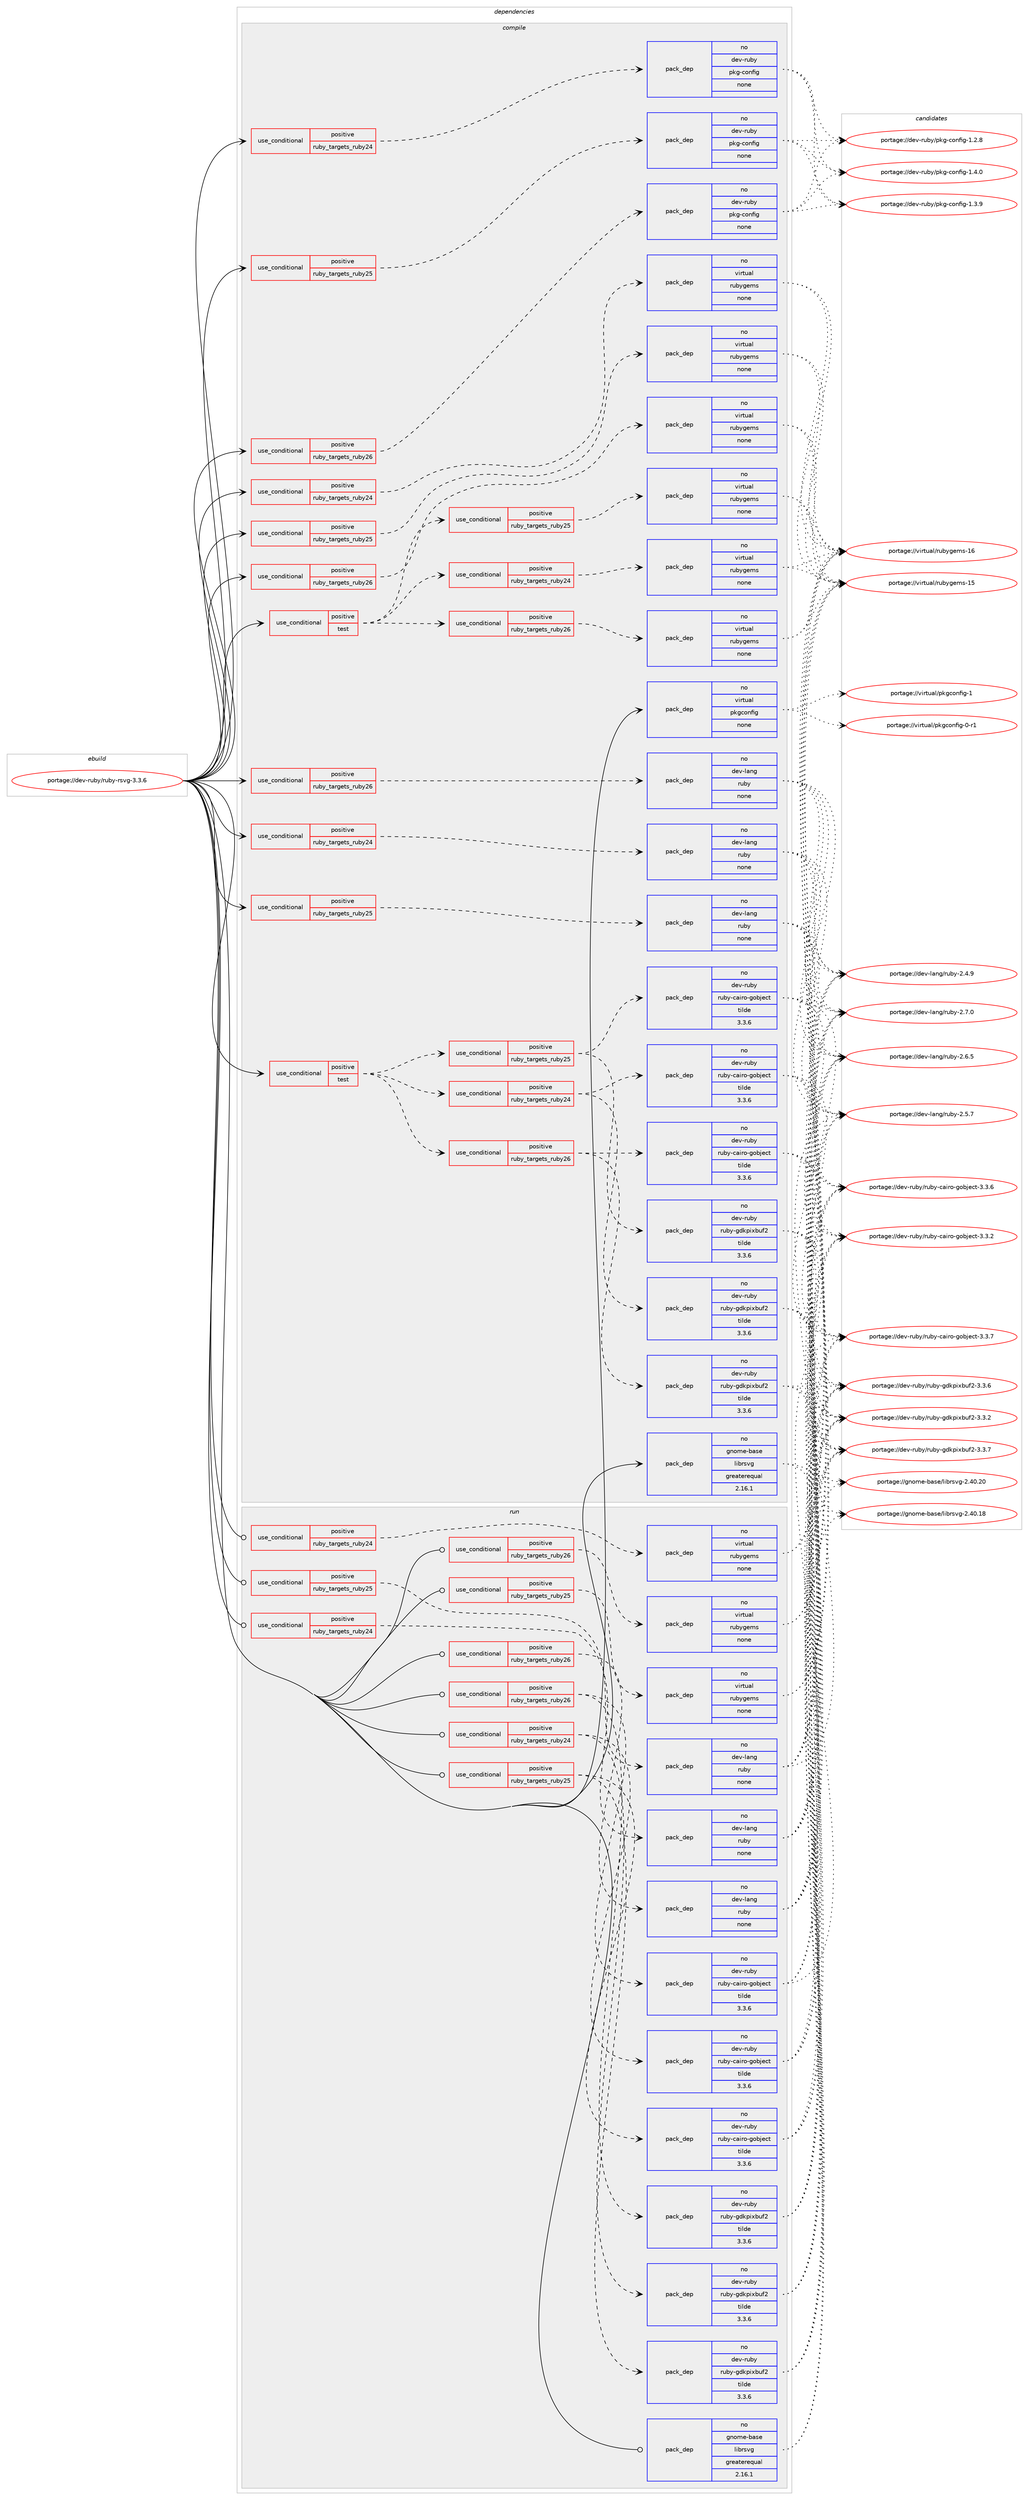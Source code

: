 digraph prolog {

# *************
# Graph options
# *************

newrank=true;
concentrate=true;
compound=true;
graph [rankdir=LR,fontname=Helvetica,fontsize=10,ranksep=1.5];#, ranksep=2.5, nodesep=0.2];
edge  [arrowhead=vee];
node  [fontname=Helvetica,fontsize=10];

# **********
# The ebuild
# **********

subgraph cluster_leftcol {
color=gray;
label=<<i>ebuild</i>>;
id [label="portage://dev-ruby/ruby-rsvg-3.3.6", color=red, width=4, href="../dev-ruby/ruby-rsvg-3.3.6.svg"];
}

# ****************
# The dependencies
# ****************

subgraph cluster_midcol {
color=gray;
label=<<i>dependencies</i>>;
subgraph cluster_compile {
fillcolor="#eeeeee";
style=filled;
label=<<i>compile</i>>;
subgraph cond71066 {
dependency323335 [label=<<TABLE BORDER="0" CELLBORDER="1" CELLSPACING="0" CELLPADDING="4"><TR><TD ROWSPAN="3" CELLPADDING="10">use_conditional</TD></TR><TR><TD>positive</TD></TR><TR><TD>ruby_targets_ruby24</TD></TR></TABLE>>, shape=none, color=red];
subgraph pack247522 {
dependency323336 [label=<<TABLE BORDER="0" CELLBORDER="1" CELLSPACING="0" CELLPADDING="4" WIDTH="220"><TR><TD ROWSPAN="6" CELLPADDING="30">pack_dep</TD></TR><TR><TD WIDTH="110">no</TD></TR><TR><TD>dev-lang</TD></TR><TR><TD>ruby</TD></TR><TR><TD>none</TD></TR><TR><TD></TD></TR></TABLE>>, shape=none, color=blue];
}
dependency323335:e -> dependency323336:w [weight=20,style="dashed",arrowhead="vee"];
}
id:e -> dependency323335:w [weight=20,style="solid",arrowhead="vee"];
subgraph cond71067 {
dependency323337 [label=<<TABLE BORDER="0" CELLBORDER="1" CELLSPACING="0" CELLPADDING="4"><TR><TD ROWSPAN="3" CELLPADDING="10">use_conditional</TD></TR><TR><TD>positive</TD></TR><TR><TD>ruby_targets_ruby24</TD></TR></TABLE>>, shape=none, color=red];
subgraph pack247523 {
dependency323338 [label=<<TABLE BORDER="0" CELLBORDER="1" CELLSPACING="0" CELLPADDING="4" WIDTH="220"><TR><TD ROWSPAN="6" CELLPADDING="30">pack_dep</TD></TR><TR><TD WIDTH="110">no</TD></TR><TR><TD>dev-ruby</TD></TR><TR><TD>pkg-config</TD></TR><TR><TD>none</TD></TR><TR><TD></TD></TR></TABLE>>, shape=none, color=blue];
}
dependency323337:e -> dependency323338:w [weight=20,style="dashed",arrowhead="vee"];
}
id:e -> dependency323337:w [weight=20,style="solid",arrowhead="vee"];
subgraph cond71068 {
dependency323339 [label=<<TABLE BORDER="0" CELLBORDER="1" CELLSPACING="0" CELLPADDING="4"><TR><TD ROWSPAN="3" CELLPADDING="10">use_conditional</TD></TR><TR><TD>positive</TD></TR><TR><TD>ruby_targets_ruby24</TD></TR></TABLE>>, shape=none, color=red];
subgraph pack247524 {
dependency323340 [label=<<TABLE BORDER="0" CELLBORDER="1" CELLSPACING="0" CELLPADDING="4" WIDTH="220"><TR><TD ROWSPAN="6" CELLPADDING="30">pack_dep</TD></TR><TR><TD WIDTH="110">no</TD></TR><TR><TD>virtual</TD></TR><TR><TD>rubygems</TD></TR><TR><TD>none</TD></TR><TR><TD></TD></TR></TABLE>>, shape=none, color=blue];
}
dependency323339:e -> dependency323340:w [weight=20,style="dashed",arrowhead="vee"];
}
id:e -> dependency323339:w [weight=20,style="solid",arrowhead="vee"];
subgraph cond71069 {
dependency323341 [label=<<TABLE BORDER="0" CELLBORDER="1" CELLSPACING="0" CELLPADDING="4"><TR><TD ROWSPAN="3" CELLPADDING="10">use_conditional</TD></TR><TR><TD>positive</TD></TR><TR><TD>ruby_targets_ruby25</TD></TR></TABLE>>, shape=none, color=red];
subgraph pack247525 {
dependency323342 [label=<<TABLE BORDER="0" CELLBORDER="1" CELLSPACING="0" CELLPADDING="4" WIDTH="220"><TR><TD ROWSPAN="6" CELLPADDING="30">pack_dep</TD></TR><TR><TD WIDTH="110">no</TD></TR><TR><TD>dev-lang</TD></TR><TR><TD>ruby</TD></TR><TR><TD>none</TD></TR><TR><TD></TD></TR></TABLE>>, shape=none, color=blue];
}
dependency323341:e -> dependency323342:w [weight=20,style="dashed",arrowhead="vee"];
}
id:e -> dependency323341:w [weight=20,style="solid",arrowhead="vee"];
subgraph cond71070 {
dependency323343 [label=<<TABLE BORDER="0" CELLBORDER="1" CELLSPACING="0" CELLPADDING="4"><TR><TD ROWSPAN="3" CELLPADDING="10">use_conditional</TD></TR><TR><TD>positive</TD></TR><TR><TD>ruby_targets_ruby25</TD></TR></TABLE>>, shape=none, color=red];
subgraph pack247526 {
dependency323344 [label=<<TABLE BORDER="0" CELLBORDER="1" CELLSPACING="0" CELLPADDING="4" WIDTH="220"><TR><TD ROWSPAN="6" CELLPADDING="30">pack_dep</TD></TR><TR><TD WIDTH="110">no</TD></TR><TR><TD>dev-ruby</TD></TR><TR><TD>pkg-config</TD></TR><TR><TD>none</TD></TR><TR><TD></TD></TR></TABLE>>, shape=none, color=blue];
}
dependency323343:e -> dependency323344:w [weight=20,style="dashed",arrowhead="vee"];
}
id:e -> dependency323343:w [weight=20,style="solid",arrowhead="vee"];
subgraph cond71071 {
dependency323345 [label=<<TABLE BORDER="0" CELLBORDER="1" CELLSPACING="0" CELLPADDING="4"><TR><TD ROWSPAN="3" CELLPADDING="10">use_conditional</TD></TR><TR><TD>positive</TD></TR><TR><TD>ruby_targets_ruby25</TD></TR></TABLE>>, shape=none, color=red];
subgraph pack247527 {
dependency323346 [label=<<TABLE BORDER="0" CELLBORDER="1" CELLSPACING="0" CELLPADDING="4" WIDTH="220"><TR><TD ROWSPAN="6" CELLPADDING="30">pack_dep</TD></TR><TR><TD WIDTH="110">no</TD></TR><TR><TD>virtual</TD></TR><TR><TD>rubygems</TD></TR><TR><TD>none</TD></TR><TR><TD></TD></TR></TABLE>>, shape=none, color=blue];
}
dependency323345:e -> dependency323346:w [weight=20,style="dashed",arrowhead="vee"];
}
id:e -> dependency323345:w [weight=20,style="solid",arrowhead="vee"];
subgraph cond71072 {
dependency323347 [label=<<TABLE BORDER="0" CELLBORDER="1" CELLSPACING="0" CELLPADDING="4"><TR><TD ROWSPAN="3" CELLPADDING="10">use_conditional</TD></TR><TR><TD>positive</TD></TR><TR><TD>ruby_targets_ruby26</TD></TR></TABLE>>, shape=none, color=red];
subgraph pack247528 {
dependency323348 [label=<<TABLE BORDER="0" CELLBORDER="1" CELLSPACING="0" CELLPADDING="4" WIDTH="220"><TR><TD ROWSPAN="6" CELLPADDING="30">pack_dep</TD></TR><TR><TD WIDTH="110">no</TD></TR><TR><TD>dev-lang</TD></TR><TR><TD>ruby</TD></TR><TR><TD>none</TD></TR><TR><TD></TD></TR></TABLE>>, shape=none, color=blue];
}
dependency323347:e -> dependency323348:w [weight=20,style="dashed",arrowhead="vee"];
}
id:e -> dependency323347:w [weight=20,style="solid",arrowhead="vee"];
subgraph cond71073 {
dependency323349 [label=<<TABLE BORDER="0" CELLBORDER="1" CELLSPACING="0" CELLPADDING="4"><TR><TD ROWSPAN="3" CELLPADDING="10">use_conditional</TD></TR><TR><TD>positive</TD></TR><TR><TD>ruby_targets_ruby26</TD></TR></TABLE>>, shape=none, color=red];
subgraph pack247529 {
dependency323350 [label=<<TABLE BORDER="0" CELLBORDER="1" CELLSPACING="0" CELLPADDING="4" WIDTH="220"><TR><TD ROWSPAN="6" CELLPADDING="30">pack_dep</TD></TR><TR><TD WIDTH="110">no</TD></TR><TR><TD>dev-ruby</TD></TR><TR><TD>pkg-config</TD></TR><TR><TD>none</TD></TR><TR><TD></TD></TR></TABLE>>, shape=none, color=blue];
}
dependency323349:e -> dependency323350:w [weight=20,style="dashed",arrowhead="vee"];
}
id:e -> dependency323349:w [weight=20,style="solid",arrowhead="vee"];
subgraph cond71074 {
dependency323351 [label=<<TABLE BORDER="0" CELLBORDER="1" CELLSPACING="0" CELLPADDING="4"><TR><TD ROWSPAN="3" CELLPADDING="10">use_conditional</TD></TR><TR><TD>positive</TD></TR><TR><TD>ruby_targets_ruby26</TD></TR></TABLE>>, shape=none, color=red];
subgraph pack247530 {
dependency323352 [label=<<TABLE BORDER="0" CELLBORDER="1" CELLSPACING="0" CELLPADDING="4" WIDTH="220"><TR><TD ROWSPAN="6" CELLPADDING="30">pack_dep</TD></TR><TR><TD WIDTH="110">no</TD></TR><TR><TD>virtual</TD></TR><TR><TD>rubygems</TD></TR><TR><TD>none</TD></TR><TR><TD></TD></TR></TABLE>>, shape=none, color=blue];
}
dependency323351:e -> dependency323352:w [weight=20,style="dashed",arrowhead="vee"];
}
id:e -> dependency323351:w [weight=20,style="solid",arrowhead="vee"];
subgraph cond71075 {
dependency323353 [label=<<TABLE BORDER="0" CELLBORDER="1" CELLSPACING="0" CELLPADDING="4"><TR><TD ROWSPAN="3" CELLPADDING="10">use_conditional</TD></TR><TR><TD>positive</TD></TR><TR><TD>test</TD></TR></TABLE>>, shape=none, color=red];
subgraph cond71076 {
dependency323354 [label=<<TABLE BORDER="0" CELLBORDER="1" CELLSPACING="0" CELLPADDING="4"><TR><TD ROWSPAN="3" CELLPADDING="10">use_conditional</TD></TR><TR><TD>positive</TD></TR><TR><TD>ruby_targets_ruby24</TD></TR></TABLE>>, shape=none, color=red];
subgraph pack247531 {
dependency323355 [label=<<TABLE BORDER="0" CELLBORDER="1" CELLSPACING="0" CELLPADDING="4" WIDTH="220"><TR><TD ROWSPAN="6" CELLPADDING="30">pack_dep</TD></TR><TR><TD WIDTH="110">no</TD></TR><TR><TD>dev-ruby</TD></TR><TR><TD>ruby-cairo-gobject</TD></TR><TR><TD>tilde</TD></TR><TR><TD>3.3.6</TD></TR></TABLE>>, shape=none, color=blue];
}
dependency323354:e -> dependency323355:w [weight=20,style="dashed",arrowhead="vee"];
subgraph pack247532 {
dependency323356 [label=<<TABLE BORDER="0" CELLBORDER="1" CELLSPACING="0" CELLPADDING="4" WIDTH="220"><TR><TD ROWSPAN="6" CELLPADDING="30">pack_dep</TD></TR><TR><TD WIDTH="110">no</TD></TR><TR><TD>dev-ruby</TD></TR><TR><TD>ruby-gdkpixbuf2</TD></TR><TR><TD>tilde</TD></TR><TR><TD>3.3.6</TD></TR></TABLE>>, shape=none, color=blue];
}
dependency323354:e -> dependency323356:w [weight=20,style="dashed",arrowhead="vee"];
}
dependency323353:e -> dependency323354:w [weight=20,style="dashed",arrowhead="vee"];
subgraph cond71077 {
dependency323357 [label=<<TABLE BORDER="0" CELLBORDER="1" CELLSPACING="0" CELLPADDING="4"><TR><TD ROWSPAN="3" CELLPADDING="10">use_conditional</TD></TR><TR><TD>positive</TD></TR><TR><TD>ruby_targets_ruby25</TD></TR></TABLE>>, shape=none, color=red];
subgraph pack247533 {
dependency323358 [label=<<TABLE BORDER="0" CELLBORDER="1" CELLSPACING="0" CELLPADDING="4" WIDTH="220"><TR><TD ROWSPAN="6" CELLPADDING="30">pack_dep</TD></TR><TR><TD WIDTH="110">no</TD></TR><TR><TD>dev-ruby</TD></TR><TR><TD>ruby-cairo-gobject</TD></TR><TR><TD>tilde</TD></TR><TR><TD>3.3.6</TD></TR></TABLE>>, shape=none, color=blue];
}
dependency323357:e -> dependency323358:w [weight=20,style="dashed",arrowhead="vee"];
subgraph pack247534 {
dependency323359 [label=<<TABLE BORDER="0" CELLBORDER="1" CELLSPACING="0" CELLPADDING="4" WIDTH="220"><TR><TD ROWSPAN="6" CELLPADDING="30">pack_dep</TD></TR><TR><TD WIDTH="110">no</TD></TR><TR><TD>dev-ruby</TD></TR><TR><TD>ruby-gdkpixbuf2</TD></TR><TR><TD>tilde</TD></TR><TR><TD>3.3.6</TD></TR></TABLE>>, shape=none, color=blue];
}
dependency323357:e -> dependency323359:w [weight=20,style="dashed",arrowhead="vee"];
}
dependency323353:e -> dependency323357:w [weight=20,style="dashed",arrowhead="vee"];
subgraph cond71078 {
dependency323360 [label=<<TABLE BORDER="0" CELLBORDER="1" CELLSPACING="0" CELLPADDING="4"><TR><TD ROWSPAN="3" CELLPADDING="10">use_conditional</TD></TR><TR><TD>positive</TD></TR><TR><TD>ruby_targets_ruby26</TD></TR></TABLE>>, shape=none, color=red];
subgraph pack247535 {
dependency323361 [label=<<TABLE BORDER="0" CELLBORDER="1" CELLSPACING="0" CELLPADDING="4" WIDTH="220"><TR><TD ROWSPAN="6" CELLPADDING="30">pack_dep</TD></TR><TR><TD WIDTH="110">no</TD></TR><TR><TD>dev-ruby</TD></TR><TR><TD>ruby-cairo-gobject</TD></TR><TR><TD>tilde</TD></TR><TR><TD>3.3.6</TD></TR></TABLE>>, shape=none, color=blue];
}
dependency323360:e -> dependency323361:w [weight=20,style="dashed",arrowhead="vee"];
subgraph pack247536 {
dependency323362 [label=<<TABLE BORDER="0" CELLBORDER="1" CELLSPACING="0" CELLPADDING="4" WIDTH="220"><TR><TD ROWSPAN="6" CELLPADDING="30">pack_dep</TD></TR><TR><TD WIDTH="110">no</TD></TR><TR><TD>dev-ruby</TD></TR><TR><TD>ruby-gdkpixbuf2</TD></TR><TR><TD>tilde</TD></TR><TR><TD>3.3.6</TD></TR></TABLE>>, shape=none, color=blue];
}
dependency323360:e -> dependency323362:w [weight=20,style="dashed",arrowhead="vee"];
}
dependency323353:e -> dependency323360:w [weight=20,style="dashed",arrowhead="vee"];
}
id:e -> dependency323353:w [weight=20,style="solid",arrowhead="vee"];
subgraph cond71079 {
dependency323363 [label=<<TABLE BORDER="0" CELLBORDER="1" CELLSPACING="0" CELLPADDING="4"><TR><TD ROWSPAN="3" CELLPADDING="10">use_conditional</TD></TR><TR><TD>positive</TD></TR><TR><TD>test</TD></TR></TABLE>>, shape=none, color=red];
subgraph cond71080 {
dependency323364 [label=<<TABLE BORDER="0" CELLBORDER="1" CELLSPACING="0" CELLPADDING="4"><TR><TD ROWSPAN="3" CELLPADDING="10">use_conditional</TD></TR><TR><TD>positive</TD></TR><TR><TD>ruby_targets_ruby24</TD></TR></TABLE>>, shape=none, color=red];
subgraph pack247537 {
dependency323365 [label=<<TABLE BORDER="0" CELLBORDER="1" CELLSPACING="0" CELLPADDING="4" WIDTH="220"><TR><TD ROWSPAN="6" CELLPADDING="30">pack_dep</TD></TR><TR><TD WIDTH="110">no</TD></TR><TR><TD>virtual</TD></TR><TR><TD>rubygems</TD></TR><TR><TD>none</TD></TR><TR><TD></TD></TR></TABLE>>, shape=none, color=blue];
}
dependency323364:e -> dependency323365:w [weight=20,style="dashed",arrowhead="vee"];
}
dependency323363:e -> dependency323364:w [weight=20,style="dashed",arrowhead="vee"];
subgraph cond71081 {
dependency323366 [label=<<TABLE BORDER="0" CELLBORDER="1" CELLSPACING="0" CELLPADDING="4"><TR><TD ROWSPAN="3" CELLPADDING="10">use_conditional</TD></TR><TR><TD>positive</TD></TR><TR><TD>ruby_targets_ruby25</TD></TR></TABLE>>, shape=none, color=red];
subgraph pack247538 {
dependency323367 [label=<<TABLE BORDER="0" CELLBORDER="1" CELLSPACING="0" CELLPADDING="4" WIDTH="220"><TR><TD ROWSPAN="6" CELLPADDING="30">pack_dep</TD></TR><TR><TD WIDTH="110">no</TD></TR><TR><TD>virtual</TD></TR><TR><TD>rubygems</TD></TR><TR><TD>none</TD></TR><TR><TD></TD></TR></TABLE>>, shape=none, color=blue];
}
dependency323366:e -> dependency323367:w [weight=20,style="dashed",arrowhead="vee"];
}
dependency323363:e -> dependency323366:w [weight=20,style="dashed",arrowhead="vee"];
subgraph cond71082 {
dependency323368 [label=<<TABLE BORDER="0" CELLBORDER="1" CELLSPACING="0" CELLPADDING="4"><TR><TD ROWSPAN="3" CELLPADDING="10">use_conditional</TD></TR><TR><TD>positive</TD></TR><TR><TD>ruby_targets_ruby26</TD></TR></TABLE>>, shape=none, color=red];
subgraph pack247539 {
dependency323369 [label=<<TABLE BORDER="0" CELLBORDER="1" CELLSPACING="0" CELLPADDING="4" WIDTH="220"><TR><TD ROWSPAN="6" CELLPADDING="30">pack_dep</TD></TR><TR><TD WIDTH="110">no</TD></TR><TR><TD>virtual</TD></TR><TR><TD>rubygems</TD></TR><TR><TD>none</TD></TR><TR><TD></TD></TR></TABLE>>, shape=none, color=blue];
}
dependency323368:e -> dependency323369:w [weight=20,style="dashed",arrowhead="vee"];
}
dependency323363:e -> dependency323368:w [weight=20,style="dashed",arrowhead="vee"];
}
id:e -> dependency323363:w [weight=20,style="solid",arrowhead="vee"];
subgraph pack247540 {
dependency323370 [label=<<TABLE BORDER="0" CELLBORDER="1" CELLSPACING="0" CELLPADDING="4" WIDTH="220"><TR><TD ROWSPAN="6" CELLPADDING="30">pack_dep</TD></TR><TR><TD WIDTH="110">no</TD></TR><TR><TD>gnome-base</TD></TR><TR><TD>librsvg</TD></TR><TR><TD>greaterequal</TD></TR><TR><TD>2.16.1</TD></TR></TABLE>>, shape=none, color=blue];
}
id:e -> dependency323370:w [weight=20,style="solid",arrowhead="vee"];
subgraph pack247541 {
dependency323371 [label=<<TABLE BORDER="0" CELLBORDER="1" CELLSPACING="0" CELLPADDING="4" WIDTH="220"><TR><TD ROWSPAN="6" CELLPADDING="30">pack_dep</TD></TR><TR><TD WIDTH="110">no</TD></TR><TR><TD>virtual</TD></TR><TR><TD>pkgconfig</TD></TR><TR><TD>none</TD></TR><TR><TD></TD></TR></TABLE>>, shape=none, color=blue];
}
id:e -> dependency323371:w [weight=20,style="solid",arrowhead="vee"];
}
subgraph cluster_compileandrun {
fillcolor="#eeeeee";
style=filled;
label=<<i>compile and run</i>>;
}
subgraph cluster_run {
fillcolor="#eeeeee";
style=filled;
label=<<i>run</i>>;
subgraph cond71083 {
dependency323372 [label=<<TABLE BORDER="0" CELLBORDER="1" CELLSPACING="0" CELLPADDING="4"><TR><TD ROWSPAN="3" CELLPADDING="10">use_conditional</TD></TR><TR><TD>positive</TD></TR><TR><TD>ruby_targets_ruby24</TD></TR></TABLE>>, shape=none, color=red];
subgraph pack247542 {
dependency323373 [label=<<TABLE BORDER="0" CELLBORDER="1" CELLSPACING="0" CELLPADDING="4" WIDTH="220"><TR><TD ROWSPAN="6" CELLPADDING="30">pack_dep</TD></TR><TR><TD WIDTH="110">no</TD></TR><TR><TD>dev-lang</TD></TR><TR><TD>ruby</TD></TR><TR><TD>none</TD></TR><TR><TD></TD></TR></TABLE>>, shape=none, color=blue];
}
dependency323372:e -> dependency323373:w [weight=20,style="dashed",arrowhead="vee"];
}
id:e -> dependency323372:w [weight=20,style="solid",arrowhead="odot"];
subgraph cond71084 {
dependency323374 [label=<<TABLE BORDER="0" CELLBORDER="1" CELLSPACING="0" CELLPADDING="4"><TR><TD ROWSPAN="3" CELLPADDING="10">use_conditional</TD></TR><TR><TD>positive</TD></TR><TR><TD>ruby_targets_ruby24</TD></TR></TABLE>>, shape=none, color=red];
subgraph pack247543 {
dependency323375 [label=<<TABLE BORDER="0" CELLBORDER="1" CELLSPACING="0" CELLPADDING="4" WIDTH="220"><TR><TD ROWSPAN="6" CELLPADDING="30">pack_dep</TD></TR><TR><TD WIDTH="110">no</TD></TR><TR><TD>dev-ruby</TD></TR><TR><TD>ruby-cairo-gobject</TD></TR><TR><TD>tilde</TD></TR><TR><TD>3.3.6</TD></TR></TABLE>>, shape=none, color=blue];
}
dependency323374:e -> dependency323375:w [weight=20,style="dashed",arrowhead="vee"];
subgraph pack247544 {
dependency323376 [label=<<TABLE BORDER="0" CELLBORDER="1" CELLSPACING="0" CELLPADDING="4" WIDTH="220"><TR><TD ROWSPAN="6" CELLPADDING="30">pack_dep</TD></TR><TR><TD WIDTH="110">no</TD></TR><TR><TD>dev-ruby</TD></TR><TR><TD>ruby-gdkpixbuf2</TD></TR><TR><TD>tilde</TD></TR><TR><TD>3.3.6</TD></TR></TABLE>>, shape=none, color=blue];
}
dependency323374:e -> dependency323376:w [weight=20,style="dashed",arrowhead="vee"];
}
id:e -> dependency323374:w [weight=20,style="solid",arrowhead="odot"];
subgraph cond71085 {
dependency323377 [label=<<TABLE BORDER="0" CELLBORDER="1" CELLSPACING="0" CELLPADDING="4"><TR><TD ROWSPAN="3" CELLPADDING="10">use_conditional</TD></TR><TR><TD>positive</TD></TR><TR><TD>ruby_targets_ruby24</TD></TR></TABLE>>, shape=none, color=red];
subgraph pack247545 {
dependency323378 [label=<<TABLE BORDER="0" CELLBORDER="1" CELLSPACING="0" CELLPADDING="4" WIDTH="220"><TR><TD ROWSPAN="6" CELLPADDING="30">pack_dep</TD></TR><TR><TD WIDTH="110">no</TD></TR><TR><TD>virtual</TD></TR><TR><TD>rubygems</TD></TR><TR><TD>none</TD></TR><TR><TD></TD></TR></TABLE>>, shape=none, color=blue];
}
dependency323377:e -> dependency323378:w [weight=20,style="dashed",arrowhead="vee"];
}
id:e -> dependency323377:w [weight=20,style="solid",arrowhead="odot"];
subgraph cond71086 {
dependency323379 [label=<<TABLE BORDER="0" CELLBORDER="1" CELLSPACING="0" CELLPADDING="4"><TR><TD ROWSPAN="3" CELLPADDING="10">use_conditional</TD></TR><TR><TD>positive</TD></TR><TR><TD>ruby_targets_ruby25</TD></TR></TABLE>>, shape=none, color=red];
subgraph pack247546 {
dependency323380 [label=<<TABLE BORDER="0" CELLBORDER="1" CELLSPACING="0" CELLPADDING="4" WIDTH="220"><TR><TD ROWSPAN="6" CELLPADDING="30">pack_dep</TD></TR><TR><TD WIDTH="110">no</TD></TR><TR><TD>dev-lang</TD></TR><TR><TD>ruby</TD></TR><TR><TD>none</TD></TR><TR><TD></TD></TR></TABLE>>, shape=none, color=blue];
}
dependency323379:e -> dependency323380:w [weight=20,style="dashed",arrowhead="vee"];
}
id:e -> dependency323379:w [weight=20,style="solid",arrowhead="odot"];
subgraph cond71087 {
dependency323381 [label=<<TABLE BORDER="0" CELLBORDER="1" CELLSPACING="0" CELLPADDING="4"><TR><TD ROWSPAN="3" CELLPADDING="10">use_conditional</TD></TR><TR><TD>positive</TD></TR><TR><TD>ruby_targets_ruby25</TD></TR></TABLE>>, shape=none, color=red];
subgraph pack247547 {
dependency323382 [label=<<TABLE BORDER="0" CELLBORDER="1" CELLSPACING="0" CELLPADDING="4" WIDTH="220"><TR><TD ROWSPAN="6" CELLPADDING="30">pack_dep</TD></TR><TR><TD WIDTH="110">no</TD></TR><TR><TD>dev-ruby</TD></TR><TR><TD>ruby-cairo-gobject</TD></TR><TR><TD>tilde</TD></TR><TR><TD>3.3.6</TD></TR></TABLE>>, shape=none, color=blue];
}
dependency323381:e -> dependency323382:w [weight=20,style="dashed",arrowhead="vee"];
subgraph pack247548 {
dependency323383 [label=<<TABLE BORDER="0" CELLBORDER="1" CELLSPACING="0" CELLPADDING="4" WIDTH="220"><TR><TD ROWSPAN="6" CELLPADDING="30">pack_dep</TD></TR><TR><TD WIDTH="110">no</TD></TR><TR><TD>dev-ruby</TD></TR><TR><TD>ruby-gdkpixbuf2</TD></TR><TR><TD>tilde</TD></TR><TR><TD>3.3.6</TD></TR></TABLE>>, shape=none, color=blue];
}
dependency323381:e -> dependency323383:w [weight=20,style="dashed",arrowhead="vee"];
}
id:e -> dependency323381:w [weight=20,style="solid",arrowhead="odot"];
subgraph cond71088 {
dependency323384 [label=<<TABLE BORDER="0" CELLBORDER="1" CELLSPACING="0" CELLPADDING="4"><TR><TD ROWSPAN="3" CELLPADDING="10">use_conditional</TD></TR><TR><TD>positive</TD></TR><TR><TD>ruby_targets_ruby25</TD></TR></TABLE>>, shape=none, color=red];
subgraph pack247549 {
dependency323385 [label=<<TABLE BORDER="0" CELLBORDER="1" CELLSPACING="0" CELLPADDING="4" WIDTH="220"><TR><TD ROWSPAN="6" CELLPADDING="30">pack_dep</TD></TR><TR><TD WIDTH="110">no</TD></TR><TR><TD>virtual</TD></TR><TR><TD>rubygems</TD></TR><TR><TD>none</TD></TR><TR><TD></TD></TR></TABLE>>, shape=none, color=blue];
}
dependency323384:e -> dependency323385:w [weight=20,style="dashed",arrowhead="vee"];
}
id:e -> dependency323384:w [weight=20,style="solid",arrowhead="odot"];
subgraph cond71089 {
dependency323386 [label=<<TABLE BORDER="0" CELLBORDER="1" CELLSPACING="0" CELLPADDING="4"><TR><TD ROWSPAN="3" CELLPADDING="10">use_conditional</TD></TR><TR><TD>positive</TD></TR><TR><TD>ruby_targets_ruby26</TD></TR></TABLE>>, shape=none, color=red];
subgraph pack247550 {
dependency323387 [label=<<TABLE BORDER="0" CELLBORDER="1" CELLSPACING="0" CELLPADDING="4" WIDTH="220"><TR><TD ROWSPAN="6" CELLPADDING="30">pack_dep</TD></TR><TR><TD WIDTH="110">no</TD></TR><TR><TD>dev-lang</TD></TR><TR><TD>ruby</TD></TR><TR><TD>none</TD></TR><TR><TD></TD></TR></TABLE>>, shape=none, color=blue];
}
dependency323386:e -> dependency323387:w [weight=20,style="dashed",arrowhead="vee"];
}
id:e -> dependency323386:w [weight=20,style="solid",arrowhead="odot"];
subgraph cond71090 {
dependency323388 [label=<<TABLE BORDER="0" CELLBORDER="1" CELLSPACING="0" CELLPADDING="4"><TR><TD ROWSPAN="3" CELLPADDING="10">use_conditional</TD></TR><TR><TD>positive</TD></TR><TR><TD>ruby_targets_ruby26</TD></TR></TABLE>>, shape=none, color=red];
subgraph pack247551 {
dependency323389 [label=<<TABLE BORDER="0" CELLBORDER="1" CELLSPACING="0" CELLPADDING="4" WIDTH="220"><TR><TD ROWSPAN="6" CELLPADDING="30">pack_dep</TD></TR><TR><TD WIDTH="110">no</TD></TR><TR><TD>dev-ruby</TD></TR><TR><TD>ruby-cairo-gobject</TD></TR><TR><TD>tilde</TD></TR><TR><TD>3.3.6</TD></TR></TABLE>>, shape=none, color=blue];
}
dependency323388:e -> dependency323389:w [weight=20,style="dashed",arrowhead="vee"];
subgraph pack247552 {
dependency323390 [label=<<TABLE BORDER="0" CELLBORDER="1" CELLSPACING="0" CELLPADDING="4" WIDTH="220"><TR><TD ROWSPAN="6" CELLPADDING="30">pack_dep</TD></TR><TR><TD WIDTH="110">no</TD></TR><TR><TD>dev-ruby</TD></TR><TR><TD>ruby-gdkpixbuf2</TD></TR><TR><TD>tilde</TD></TR><TR><TD>3.3.6</TD></TR></TABLE>>, shape=none, color=blue];
}
dependency323388:e -> dependency323390:w [weight=20,style="dashed",arrowhead="vee"];
}
id:e -> dependency323388:w [weight=20,style="solid",arrowhead="odot"];
subgraph cond71091 {
dependency323391 [label=<<TABLE BORDER="0" CELLBORDER="1" CELLSPACING="0" CELLPADDING="4"><TR><TD ROWSPAN="3" CELLPADDING="10">use_conditional</TD></TR><TR><TD>positive</TD></TR><TR><TD>ruby_targets_ruby26</TD></TR></TABLE>>, shape=none, color=red];
subgraph pack247553 {
dependency323392 [label=<<TABLE BORDER="0" CELLBORDER="1" CELLSPACING="0" CELLPADDING="4" WIDTH="220"><TR><TD ROWSPAN="6" CELLPADDING="30">pack_dep</TD></TR><TR><TD WIDTH="110">no</TD></TR><TR><TD>virtual</TD></TR><TR><TD>rubygems</TD></TR><TR><TD>none</TD></TR><TR><TD></TD></TR></TABLE>>, shape=none, color=blue];
}
dependency323391:e -> dependency323392:w [weight=20,style="dashed",arrowhead="vee"];
}
id:e -> dependency323391:w [weight=20,style="solid",arrowhead="odot"];
subgraph pack247554 {
dependency323393 [label=<<TABLE BORDER="0" CELLBORDER="1" CELLSPACING="0" CELLPADDING="4" WIDTH="220"><TR><TD ROWSPAN="6" CELLPADDING="30">pack_dep</TD></TR><TR><TD WIDTH="110">no</TD></TR><TR><TD>gnome-base</TD></TR><TR><TD>librsvg</TD></TR><TR><TD>greaterequal</TD></TR><TR><TD>2.16.1</TD></TR></TABLE>>, shape=none, color=blue];
}
id:e -> dependency323393:w [weight=20,style="solid",arrowhead="odot"];
}
}

# **************
# The candidates
# **************

subgraph cluster_choices {
rank=same;
color=gray;
label=<<i>candidates</i>>;

subgraph choice247522 {
color=black;
nodesep=1;
choice10010111845108971101034711411798121455046554648 [label="portage://dev-lang/ruby-2.7.0", color=red, width=4,href="../dev-lang/ruby-2.7.0.svg"];
choice10010111845108971101034711411798121455046544653 [label="portage://dev-lang/ruby-2.6.5", color=red, width=4,href="../dev-lang/ruby-2.6.5.svg"];
choice10010111845108971101034711411798121455046534655 [label="portage://dev-lang/ruby-2.5.7", color=red, width=4,href="../dev-lang/ruby-2.5.7.svg"];
choice10010111845108971101034711411798121455046524657 [label="portage://dev-lang/ruby-2.4.9", color=red, width=4,href="../dev-lang/ruby-2.4.9.svg"];
dependency323336:e -> choice10010111845108971101034711411798121455046554648:w [style=dotted,weight="100"];
dependency323336:e -> choice10010111845108971101034711411798121455046544653:w [style=dotted,weight="100"];
dependency323336:e -> choice10010111845108971101034711411798121455046534655:w [style=dotted,weight="100"];
dependency323336:e -> choice10010111845108971101034711411798121455046524657:w [style=dotted,weight="100"];
}
subgraph choice247523 {
color=black;
nodesep=1;
choice1001011184511411798121471121071034599111110102105103454946524648 [label="portage://dev-ruby/pkg-config-1.4.0", color=red, width=4,href="../dev-ruby/pkg-config-1.4.0.svg"];
choice1001011184511411798121471121071034599111110102105103454946514657 [label="portage://dev-ruby/pkg-config-1.3.9", color=red, width=4,href="../dev-ruby/pkg-config-1.3.9.svg"];
choice1001011184511411798121471121071034599111110102105103454946504656 [label="portage://dev-ruby/pkg-config-1.2.8", color=red, width=4,href="../dev-ruby/pkg-config-1.2.8.svg"];
dependency323338:e -> choice1001011184511411798121471121071034599111110102105103454946524648:w [style=dotted,weight="100"];
dependency323338:e -> choice1001011184511411798121471121071034599111110102105103454946514657:w [style=dotted,weight="100"];
dependency323338:e -> choice1001011184511411798121471121071034599111110102105103454946504656:w [style=dotted,weight="100"];
}
subgraph choice247524 {
color=black;
nodesep=1;
choice118105114116117971084711411798121103101109115454954 [label="portage://virtual/rubygems-16", color=red, width=4,href="../virtual/rubygems-16.svg"];
choice118105114116117971084711411798121103101109115454953 [label="portage://virtual/rubygems-15", color=red, width=4,href="../virtual/rubygems-15.svg"];
dependency323340:e -> choice118105114116117971084711411798121103101109115454954:w [style=dotted,weight="100"];
dependency323340:e -> choice118105114116117971084711411798121103101109115454953:w [style=dotted,weight="100"];
}
subgraph choice247525 {
color=black;
nodesep=1;
choice10010111845108971101034711411798121455046554648 [label="portage://dev-lang/ruby-2.7.0", color=red, width=4,href="../dev-lang/ruby-2.7.0.svg"];
choice10010111845108971101034711411798121455046544653 [label="portage://dev-lang/ruby-2.6.5", color=red, width=4,href="../dev-lang/ruby-2.6.5.svg"];
choice10010111845108971101034711411798121455046534655 [label="portage://dev-lang/ruby-2.5.7", color=red, width=4,href="../dev-lang/ruby-2.5.7.svg"];
choice10010111845108971101034711411798121455046524657 [label="portage://dev-lang/ruby-2.4.9", color=red, width=4,href="../dev-lang/ruby-2.4.9.svg"];
dependency323342:e -> choice10010111845108971101034711411798121455046554648:w [style=dotted,weight="100"];
dependency323342:e -> choice10010111845108971101034711411798121455046544653:w [style=dotted,weight="100"];
dependency323342:e -> choice10010111845108971101034711411798121455046534655:w [style=dotted,weight="100"];
dependency323342:e -> choice10010111845108971101034711411798121455046524657:w [style=dotted,weight="100"];
}
subgraph choice247526 {
color=black;
nodesep=1;
choice1001011184511411798121471121071034599111110102105103454946524648 [label="portage://dev-ruby/pkg-config-1.4.0", color=red, width=4,href="../dev-ruby/pkg-config-1.4.0.svg"];
choice1001011184511411798121471121071034599111110102105103454946514657 [label="portage://dev-ruby/pkg-config-1.3.9", color=red, width=4,href="../dev-ruby/pkg-config-1.3.9.svg"];
choice1001011184511411798121471121071034599111110102105103454946504656 [label="portage://dev-ruby/pkg-config-1.2.8", color=red, width=4,href="../dev-ruby/pkg-config-1.2.8.svg"];
dependency323344:e -> choice1001011184511411798121471121071034599111110102105103454946524648:w [style=dotted,weight="100"];
dependency323344:e -> choice1001011184511411798121471121071034599111110102105103454946514657:w [style=dotted,weight="100"];
dependency323344:e -> choice1001011184511411798121471121071034599111110102105103454946504656:w [style=dotted,weight="100"];
}
subgraph choice247527 {
color=black;
nodesep=1;
choice118105114116117971084711411798121103101109115454954 [label="portage://virtual/rubygems-16", color=red, width=4,href="../virtual/rubygems-16.svg"];
choice118105114116117971084711411798121103101109115454953 [label="portage://virtual/rubygems-15", color=red, width=4,href="../virtual/rubygems-15.svg"];
dependency323346:e -> choice118105114116117971084711411798121103101109115454954:w [style=dotted,weight="100"];
dependency323346:e -> choice118105114116117971084711411798121103101109115454953:w [style=dotted,weight="100"];
}
subgraph choice247528 {
color=black;
nodesep=1;
choice10010111845108971101034711411798121455046554648 [label="portage://dev-lang/ruby-2.7.0", color=red, width=4,href="../dev-lang/ruby-2.7.0.svg"];
choice10010111845108971101034711411798121455046544653 [label="portage://dev-lang/ruby-2.6.5", color=red, width=4,href="../dev-lang/ruby-2.6.5.svg"];
choice10010111845108971101034711411798121455046534655 [label="portage://dev-lang/ruby-2.5.7", color=red, width=4,href="../dev-lang/ruby-2.5.7.svg"];
choice10010111845108971101034711411798121455046524657 [label="portage://dev-lang/ruby-2.4.9", color=red, width=4,href="../dev-lang/ruby-2.4.9.svg"];
dependency323348:e -> choice10010111845108971101034711411798121455046554648:w [style=dotted,weight="100"];
dependency323348:e -> choice10010111845108971101034711411798121455046544653:w [style=dotted,weight="100"];
dependency323348:e -> choice10010111845108971101034711411798121455046534655:w [style=dotted,weight="100"];
dependency323348:e -> choice10010111845108971101034711411798121455046524657:w [style=dotted,weight="100"];
}
subgraph choice247529 {
color=black;
nodesep=1;
choice1001011184511411798121471121071034599111110102105103454946524648 [label="portage://dev-ruby/pkg-config-1.4.0", color=red, width=4,href="../dev-ruby/pkg-config-1.4.0.svg"];
choice1001011184511411798121471121071034599111110102105103454946514657 [label="portage://dev-ruby/pkg-config-1.3.9", color=red, width=4,href="../dev-ruby/pkg-config-1.3.9.svg"];
choice1001011184511411798121471121071034599111110102105103454946504656 [label="portage://dev-ruby/pkg-config-1.2.8", color=red, width=4,href="../dev-ruby/pkg-config-1.2.8.svg"];
dependency323350:e -> choice1001011184511411798121471121071034599111110102105103454946524648:w [style=dotted,weight="100"];
dependency323350:e -> choice1001011184511411798121471121071034599111110102105103454946514657:w [style=dotted,weight="100"];
dependency323350:e -> choice1001011184511411798121471121071034599111110102105103454946504656:w [style=dotted,weight="100"];
}
subgraph choice247530 {
color=black;
nodesep=1;
choice118105114116117971084711411798121103101109115454954 [label="portage://virtual/rubygems-16", color=red, width=4,href="../virtual/rubygems-16.svg"];
choice118105114116117971084711411798121103101109115454953 [label="portage://virtual/rubygems-15", color=red, width=4,href="../virtual/rubygems-15.svg"];
dependency323352:e -> choice118105114116117971084711411798121103101109115454954:w [style=dotted,weight="100"];
dependency323352:e -> choice118105114116117971084711411798121103101109115454953:w [style=dotted,weight="100"];
}
subgraph choice247531 {
color=black;
nodesep=1;
choice10010111845114117981214711411798121459997105114111451031119810610199116455146514655 [label="portage://dev-ruby/ruby-cairo-gobject-3.3.7", color=red, width=4,href="../dev-ruby/ruby-cairo-gobject-3.3.7.svg"];
choice10010111845114117981214711411798121459997105114111451031119810610199116455146514654 [label="portage://dev-ruby/ruby-cairo-gobject-3.3.6", color=red, width=4,href="../dev-ruby/ruby-cairo-gobject-3.3.6.svg"];
choice10010111845114117981214711411798121459997105114111451031119810610199116455146514650 [label="portage://dev-ruby/ruby-cairo-gobject-3.3.2", color=red, width=4,href="../dev-ruby/ruby-cairo-gobject-3.3.2.svg"];
dependency323355:e -> choice10010111845114117981214711411798121459997105114111451031119810610199116455146514655:w [style=dotted,weight="100"];
dependency323355:e -> choice10010111845114117981214711411798121459997105114111451031119810610199116455146514654:w [style=dotted,weight="100"];
dependency323355:e -> choice10010111845114117981214711411798121459997105114111451031119810610199116455146514650:w [style=dotted,weight="100"];
}
subgraph choice247532 {
color=black;
nodesep=1;
choice10010111845114117981214711411798121451031001071121051209811710250455146514655 [label="portage://dev-ruby/ruby-gdkpixbuf2-3.3.7", color=red, width=4,href="../dev-ruby/ruby-gdkpixbuf2-3.3.7.svg"];
choice10010111845114117981214711411798121451031001071121051209811710250455146514654 [label="portage://dev-ruby/ruby-gdkpixbuf2-3.3.6", color=red, width=4,href="../dev-ruby/ruby-gdkpixbuf2-3.3.6.svg"];
choice10010111845114117981214711411798121451031001071121051209811710250455146514650 [label="portage://dev-ruby/ruby-gdkpixbuf2-3.3.2", color=red, width=4,href="../dev-ruby/ruby-gdkpixbuf2-3.3.2.svg"];
dependency323356:e -> choice10010111845114117981214711411798121451031001071121051209811710250455146514655:w [style=dotted,weight="100"];
dependency323356:e -> choice10010111845114117981214711411798121451031001071121051209811710250455146514654:w [style=dotted,weight="100"];
dependency323356:e -> choice10010111845114117981214711411798121451031001071121051209811710250455146514650:w [style=dotted,weight="100"];
}
subgraph choice247533 {
color=black;
nodesep=1;
choice10010111845114117981214711411798121459997105114111451031119810610199116455146514655 [label="portage://dev-ruby/ruby-cairo-gobject-3.3.7", color=red, width=4,href="../dev-ruby/ruby-cairo-gobject-3.3.7.svg"];
choice10010111845114117981214711411798121459997105114111451031119810610199116455146514654 [label="portage://dev-ruby/ruby-cairo-gobject-3.3.6", color=red, width=4,href="../dev-ruby/ruby-cairo-gobject-3.3.6.svg"];
choice10010111845114117981214711411798121459997105114111451031119810610199116455146514650 [label="portage://dev-ruby/ruby-cairo-gobject-3.3.2", color=red, width=4,href="../dev-ruby/ruby-cairo-gobject-3.3.2.svg"];
dependency323358:e -> choice10010111845114117981214711411798121459997105114111451031119810610199116455146514655:w [style=dotted,weight="100"];
dependency323358:e -> choice10010111845114117981214711411798121459997105114111451031119810610199116455146514654:w [style=dotted,weight="100"];
dependency323358:e -> choice10010111845114117981214711411798121459997105114111451031119810610199116455146514650:w [style=dotted,weight="100"];
}
subgraph choice247534 {
color=black;
nodesep=1;
choice10010111845114117981214711411798121451031001071121051209811710250455146514655 [label="portage://dev-ruby/ruby-gdkpixbuf2-3.3.7", color=red, width=4,href="../dev-ruby/ruby-gdkpixbuf2-3.3.7.svg"];
choice10010111845114117981214711411798121451031001071121051209811710250455146514654 [label="portage://dev-ruby/ruby-gdkpixbuf2-3.3.6", color=red, width=4,href="../dev-ruby/ruby-gdkpixbuf2-3.3.6.svg"];
choice10010111845114117981214711411798121451031001071121051209811710250455146514650 [label="portage://dev-ruby/ruby-gdkpixbuf2-3.3.2", color=red, width=4,href="../dev-ruby/ruby-gdkpixbuf2-3.3.2.svg"];
dependency323359:e -> choice10010111845114117981214711411798121451031001071121051209811710250455146514655:w [style=dotted,weight="100"];
dependency323359:e -> choice10010111845114117981214711411798121451031001071121051209811710250455146514654:w [style=dotted,weight="100"];
dependency323359:e -> choice10010111845114117981214711411798121451031001071121051209811710250455146514650:w [style=dotted,weight="100"];
}
subgraph choice247535 {
color=black;
nodesep=1;
choice10010111845114117981214711411798121459997105114111451031119810610199116455146514655 [label="portage://dev-ruby/ruby-cairo-gobject-3.3.7", color=red, width=4,href="../dev-ruby/ruby-cairo-gobject-3.3.7.svg"];
choice10010111845114117981214711411798121459997105114111451031119810610199116455146514654 [label="portage://dev-ruby/ruby-cairo-gobject-3.3.6", color=red, width=4,href="../dev-ruby/ruby-cairo-gobject-3.3.6.svg"];
choice10010111845114117981214711411798121459997105114111451031119810610199116455146514650 [label="portage://dev-ruby/ruby-cairo-gobject-3.3.2", color=red, width=4,href="../dev-ruby/ruby-cairo-gobject-3.3.2.svg"];
dependency323361:e -> choice10010111845114117981214711411798121459997105114111451031119810610199116455146514655:w [style=dotted,weight="100"];
dependency323361:e -> choice10010111845114117981214711411798121459997105114111451031119810610199116455146514654:w [style=dotted,weight="100"];
dependency323361:e -> choice10010111845114117981214711411798121459997105114111451031119810610199116455146514650:w [style=dotted,weight="100"];
}
subgraph choice247536 {
color=black;
nodesep=1;
choice10010111845114117981214711411798121451031001071121051209811710250455146514655 [label="portage://dev-ruby/ruby-gdkpixbuf2-3.3.7", color=red, width=4,href="../dev-ruby/ruby-gdkpixbuf2-3.3.7.svg"];
choice10010111845114117981214711411798121451031001071121051209811710250455146514654 [label="portage://dev-ruby/ruby-gdkpixbuf2-3.3.6", color=red, width=4,href="../dev-ruby/ruby-gdkpixbuf2-3.3.6.svg"];
choice10010111845114117981214711411798121451031001071121051209811710250455146514650 [label="portage://dev-ruby/ruby-gdkpixbuf2-3.3.2", color=red, width=4,href="../dev-ruby/ruby-gdkpixbuf2-3.3.2.svg"];
dependency323362:e -> choice10010111845114117981214711411798121451031001071121051209811710250455146514655:w [style=dotted,weight="100"];
dependency323362:e -> choice10010111845114117981214711411798121451031001071121051209811710250455146514654:w [style=dotted,weight="100"];
dependency323362:e -> choice10010111845114117981214711411798121451031001071121051209811710250455146514650:w [style=dotted,weight="100"];
}
subgraph choice247537 {
color=black;
nodesep=1;
choice118105114116117971084711411798121103101109115454954 [label="portage://virtual/rubygems-16", color=red, width=4,href="../virtual/rubygems-16.svg"];
choice118105114116117971084711411798121103101109115454953 [label="portage://virtual/rubygems-15", color=red, width=4,href="../virtual/rubygems-15.svg"];
dependency323365:e -> choice118105114116117971084711411798121103101109115454954:w [style=dotted,weight="100"];
dependency323365:e -> choice118105114116117971084711411798121103101109115454953:w [style=dotted,weight="100"];
}
subgraph choice247538 {
color=black;
nodesep=1;
choice118105114116117971084711411798121103101109115454954 [label="portage://virtual/rubygems-16", color=red, width=4,href="../virtual/rubygems-16.svg"];
choice118105114116117971084711411798121103101109115454953 [label="portage://virtual/rubygems-15", color=red, width=4,href="../virtual/rubygems-15.svg"];
dependency323367:e -> choice118105114116117971084711411798121103101109115454954:w [style=dotted,weight="100"];
dependency323367:e -> choice118105114116117971084711411798121103101109115454953:w [style=dotted,weight="100"];
}
subgraph choice247539 {
color=black;
nodesep=1;
choice118105114116117971084711411798121103101109115454954 [label="portage://virtual/rubygems-16", color=red, width=4,href="../virtual/rubygems-16.svg"];
choice118105114116117971084711411798121103101109115454953 [label="portage://virtual/rubygems-15", color=red, width=4,href="../virtual/rubygems-15.svg"];
dependency323369:e -> choice118105114116117971084711411798121103101109115454954:w [style=dotted,weight="100"];
dependency323369:e -> choice118105114116117971084711411798121103101109115454953:w [style=dotted,weight="100"];
}
subgraph choice247540 {
color=black;
nodesep=1;
choice10311011110910145989711510147108105981141151181034550465248465048 [label="portage://gnome-base/librsvg-2.40.20", color=red, width=4,href="../gnome-base/librsvg-2.40.20.svg"];
choice10311011110910145989711510147108105981141151181034550465248464956 [label="portage://gnome-base/librsvg-2.40.18", color=red, width=4,href="../gnome-base/librsvg-2.40.18.svg"];
dependency323370:e -> choice10311011110910145989711510147108105981141151181034550465248465048:w [style=dotted,weight="100"];
dependency323370:e -> choice10311011110910145989711510147108105981141151181034550465248464956:w [style=dotted,weight="100"];
}
subgraph choice247541 {
color=black;
nodesep=1;
choice1181051141161179710847112107103991111101021051034549 [label="portage://virtual/pkgconfig-1", color=red, width=4,href="../virtual/pkgconfig-1.svg"];
choice11810511411611797108471121071039911111010210510345484511449 [label="portage://virtual/pkgconfig-0-r1", color=red, width=4,href="../virtual/pkgconfig-0-r1.svg"];
dependency323371:e -> choice1181051141161179710847112107103991111101021051034549:w [style=dotted,weight="100"];
dependency323371:e -> choice11810511411611797108471121071039911111010210510345484511449:w [style=dotted,weight="100"];
}
subgraph choice247542 {
color=black;
nodesep=1;
choice10010111845108971101034711411798121455046554648 [label="portage://dev-lang/ruby-2.7.0", color=red, width=4,href="../dev-lang/ruby-2.7.0.svg"];
choice10010111845108971101034711411798121455046544653 [label="portage://dev-lang/ruby-2.6.5", color=red, width=4,href="../dev-lang/ruby-2.6.5.svg"];
choice10010111845108971101034711411798121455046534655 [label="portage://dev-lang/ruby-2.5.7", color=red, width=4,href="../dev-lang/ruby-2.5.7.svg"];
choice10010111845108971101034711411798121455046524657 [label="portage://dev-lang/ruby-2.4.9", color=red, width=4,href="../dev-lang/ruby-2.4.9.svg"];
dependency323373:e -> choice10010111845108971101034711411798121455046554648:w [style=dotted,weight="100"];
dependency323373:e -> choice10010111845108971101034711411798121455046544653:w [style=dotted,weight="100"];
dependency323373:e -> choice10010111845108971101034711411798121455046534655:w [style=dotted,weight="100"];
dependency323373:e -> choice10010111845108971101034711411798121455046524657:w [style=dotted,weight="100"];
}
subgraph choice247543 {
color=black;
nodesep=1;
choice10010111845114117981214711411798121459997105114111451031119810610199116455146514655 [label="portage://dev-ruby/ruby-cairo-gobject-3.3.7", color=red, width=4,href="../dev-ruby/ruby-cairo-gobject-3.3.7.svg"];
choice10010111845114117981214711411798121459997105114111451031119810610199116455146514654 [label="portage://dev-ruby/ruby-cairo-gobject-3.3.6", color=red, width=4,href="../dev-ruby/ruby-cairo-gobject-3.3.6.svg"];
choice10010111845114117981214711411798121459997105114111451031119810610199116455146514650 [label="portage://dev-ruby/ruby-cairo-gobject-3.3.2", color=red, width=4,href="../dev-ruby/ruby-cairo-gobject-3.3.2.svg"];
dependency323375:e -> choice10010111845114117981214711411798121459997105114111451031119810610199116455146514655:w [style=dotted,weight="100"];
dependency323375:e -> choice10010111845114117981214711411798121459997105114111451031119810610199116455146514654:w [style=dotted,weight="100"];
dependency323375:e -> choice10010111845114117981214711411798121459997105114111451031119810610199116455146514650:w [style=dotted,weight="100"];
}
subgraph choice247544 {
color=black;
nodesep=1;
choice10010111845114117981214711411798121451031001071121051209811710250455146514655 [label="portage://dev-ruby/ruby-gdkpixbuf2-3.3.7", color=red, width=4,href="../dev-ruby/ruby-gdkpixbuf2-3.3.7.svg"];
choice10010111845114117981214711411798121451031001071121051209811710250455146514654 [label="portage://dev-ruby/ruby-gdkpixbuf2-3.3.6", color=red, width=4,href="../dev-ruby/ruby-gdkpixbuf2-3.3.6.svg"];
choice10010111845114117981214711411798121451031001071121051209811710250455146514650 [label="portage://dev-ruby/ruby-gdkpixbuf2-3.3.2", color=red, width=4,href="../dev-ruby/ruby-gdkpixbuf2-3.3.2.svg"];
dependency323376:e -> choice10010111845114117981214711411798121451031001071121051209811710250455146514655:w [style=dotted,weight="100"];
dependency323376:e -> choice10010111845114117981214711411798121451031001071121051209811710250455146514654:w [style=dotted,weight="100"];
dependency323376:e -> choice10010111845114117981214711411798121451031001071121051209811710250455146514650:w [style=dotted,weight="100"];
}
subgraph choice247545 {
color=black;
nodesep=1;
choice118105114116117971084711411798121103101109115454954 [label="portage://virtual/rubygems-16", color=red, width=4,href="../virtual/rubygems-16.svg"];
choice118105114116117971084711411798121103101109115454953 [label="portage://virtual/rubygems-15", color=red, width=4,href="../virtual/rubygems-15.svg"];
dependency323378:e -> choice118105114116117971084711411798121103101109115454954:w [style=dotted,weight="100"];
dependency323378:e -> choice118105114116117971084711411798121103101109115454953:w [style=dotted,weight="100"];
}
subgraph choice247546 {
color=black;
nodesep=1;
choice10010111845108971101034711411798121455046554648 [label="portage://dev-lang/ruby-2.7.0", color=red, width=4,href="../dev-lang/ruby-2.7.0.svg"];
choice10010111845108971101034711411798121455046544653 [label="portage://dev-lang/ruby-2.6.5", color=red, width=4,href="../dev-lang/ruby-2.6.5.svg"];
choice10010111845108971101034711411798121455046534655 [label="portage://dev-lang/ruby-2.5.7", color=red, width=4,href="../dev-lang/ruby-2.5.7.svg"];
choice10010111845108971101034711411798121455046524657 [label="portage://dev-lang/ruby-2.4.9", color=red, width=4,href="../dev-lang/ruby-2.4.9.svg"];
dependency323380:e -> choice10010111845108971101034711411798121455046554648:w [style=dotted,weight="100"];
dependency323380:e -> choice10010111845108971101034711411798121455046544653:w [style=dotted,weight="100"];
dependency323380:e -> choice10010111845108971101034711411798121455046534655:w [style=dotted,weight="100"];
dependency323380:e -> choice10010111845108971101034711411798121455046524657:w [style=dotted,weight="100"];
}
subgraph choice247547 {
color=black;
nodesep=1;
choice10010111845114117981214711411798121459997105114111451031119810610199116455146514655 [label="portage://dev-ruby/ruby-cairo-gobject-3.3.7", color=red, width=4,href="../dev-ruby/ruby-cairo-gobject-3.3.7.svg"];
choice10010111845114117981214711411798121459997105114111451031119810610199116455146514654 [label="portage://dev-ruby/ruby-cairo-gobject-3.3.6", color=red, width=4,href="../dev-ruby/ruby-cairo-gobject-3.3.6.svg"];
choice10010111845114117981214711411798121459997105114111451031119810610199116455146514650 [label="portage://dev-ruby/ruby-cairo-gobject-3.3.2", color=red, width=4,href="../dev-ruby/ruby-cairo-gobject-3.3.2.svg"];
dependency323382:e -> choice10010111845114117981214711411798121459997105114111451031119810610199116455146514655:w [style=dotted,weight="100"];
dependency323382:e -> choice10010111845114117981214711411798121459997105114111451031119810610199116455146514654:w [style=dotted,weight="100"];
dependency323382:e -> choice10010111845114117981214711411798121459997105114111451031119810610199116455146514650:w [style=dotted,weight="100"];
}
subgraph choice247548 {
color=black;
nodesep=1;
choice10010111845114117981214711411798121451031001071121051209811710250455146514655 [label="portage://dev-ruby/ruby-gdkpixbuf2-3.3.7", color=red, width=4,href="../dev-ruby/ruby-gdkpixbuf2-3.3.7.svg"];
choice10010111845114117981214711411798121451031001071121051209811710250455146514654 [label="portage://dev-ruby/ruby-gdkpixbuf2-3.3.6", color=red, width=4,href="../dev-ruby/ruby-gdkpixbuf2-3.3.6.svg"];
choice10010111845114117981214711411798121451031001071121051209811710250455146514650 [label="portage://dev-ruby/ruby-gdkpixbuf2-3.3.2", color=red, width=4,href="../dev-ruby/ruby-gdkpixbuf2-3.3.2.svg"];
dependency323383:e -> choice10010111845114117981214711411798121451031001071121051209811710250455146514655:w [style=dotted,weight="100"];
dependency323383:e -> choice10010111845114117981214711411798121451031001071121051209811710250455146514654:w [style=dotted,weight="100"];
dependency323383:e -> choice10010111845114117981214711411798121451031001071121051209811710250455146514650:w [style=dotted,weight="100"];
}
subgraph choice247549 {
color=black;
nodesep=1;
choice118105114116117971084711411798121103101109115454954 [label="portage://virtual/rubygems-16", color=red, width=4,href="../virtual/rubygems-16.svg"];
choice118105114116117971084711411798121103101109115454953 [label="portage://virtual/rubygems-15", color=red, width=4,href="../virtual/rubygems-15.svg"];
dependency323385:e -> choice118105114116117971084711411798121103101109115454954:w [style=dotted,weight="100"];
dependency323385:e -> choice118105114116117971084711411798121103101109115454953:w [style=dotted,weight="100"];
}
subgraph choice247550 {
color=black;
nodesep=1;
choice10010111845108971101034711411798121455046554648 [label="portage://dev-lang/ruby-2.7.0", color=red, width=4,href="../dev-lang/ruby-2.7.0.svg"];
choice10010111845108971101034711411798121455046544653 [label="portage://dev-lang/ruby-2.6.5", color=red, width=4,href="../dev-lang/ruby-2.6.5.svg"];
choice10010111845108971101034711411798121455046534655 [label="portage://dev-lang/ruby-2.5.7", color=red, width=4,href="../dev-lang/ruby-2.5.7.svg"];
choice10010111845108971101034711411798121455046524657 [label="portage://dev-lang/ruby-2.4.9", color=red, width=4,href="../dev-lang/ruby-2.4.9.svg"];
dependency323387:e -> choice10010111845108971101034711411798121455046554648:w [style=dotted,weight="100"];
dependency323387:e -> choice10010111845108971101034711411798121455046544653:w [style=dotted,weight="100"];
dependency323387:e -> choice10010111845108971101034711411798121455046534655:w [style=dotted,weight="100"];
dependency323387:e -> choice10010111845108971101034711411798121455046524657:w [style=dotted,weight="100"];
}
subgraph choice247551 {
color=black;
nodesep=1;
choice10010111845114117981214711411798121459997105114111451031119810610199116455146514655 [label="portage://dev-ruby/ruby-cairo-gobject-3.3.7", color=red, width=4,href="../dev-ruby/ruby-cairo-gobject-3.3.7.svg"];
choice10010111845114117981214711411798121459997105114111451031119810610199116455146514654 [label="portage://dev-ruby/ruby-cairo-gobject-3.3.6", color=red, width=4,href="../dev-ruby/ruby-cairo-gobject-3.3.6.svg"];
choice10010111845114117981214711411798121459997105114111451031119810610199116455146514650 [label="portage://dev-ruby/ruby-cairo-gobject-3.3.2", color=red, width=4,href="../dev-ruby/ruby-cairo-gobject-3.3.2.svg"];
dependency323389:e -> choice10010111845114117981214711411798121459997105114111451031119810610199116455146514655:w [style=dotted,weight="100"];
dependency323389:e -> choice10010111845114117981214711411798121459997105114111451031119810610199116455146514654:w [style=dotted,weight="100"];
dependency323389:e -> choice10010111845114117981214711411798121459997105114111451031119810610199116455146514650:w [style=dotted,weight="100"];
}
subgraph choice247552 {
color=black;
nodesep=1;
choice10010111845114117981214711411798121451031001071121051209811710250455146514655 [label="portage://dev-ruby/ruby-gdkpixbuf2-3.3.7", color=red, width=4,href="../dev-ruby/ruby-gdkpixbuf2-3.3.7.svg"];
choice10010111845114117981214711411798121451031001071121051209811710250455146514654 [label="portage://dev-ruby/ruby-gdkpixbuf2-3.3.6", color=red, width=4,href="../dev-ruby/ruby-gdkpixbuf2-3.3.6.svg"];
choice10010111845114117981214711411798121451031001071121051209811710250455146514650 [label="portage://dev-ruby/ruby-gdkpixbuf2-3.3.2", color=red, width=4,href="../dev-ruby/ruby-gdkpixbuf2-3.3.2.svg"];
dependency323390:e -> choice10010111845114117981214711411798121451031001071121051209811710250455146514655:w [style=dotted,weight="100"];
dependency323390:e -> choice10010111845114117981214711411798121451031001071121051209811710250455146514654:w [style=dotted,weight="100"];
dependency323390:e -> choice10010111845114117981214711411798121451031001071121051209811710250455146514650:w [style=dotted,weight="100"];
}
subgraph choice247553 {
color=black;
nodesep=1;
choice118105114116117971084711411798121103101109115454954 [label="portage://virtual/rubygems-16", color=red, width=4,href="../virtual/rubygems-16.svg"];
choice118105114116117971084711411798121103101109115454953 [label="portage://virtual/rubygems-15", color=red, width=4,href="../virtual/rubygems-15.svg"];
dependency323392:e -> choice118105114116117971084711411798121103101109115454954:w [style=dotted,weight="100"];
dependency323392:e -> choice118105114116117971084711411798121103101109115454953:w [style=dotted,weight="100"];
}
subgraph choice247554 {
color=black;
nodesep=1;
choice10311011110910145989711510147108105981141151181034550465248465048 [label="portage://gnome-base/librsvg-2.40.20", color=red, width=4,href="../gnome-base/librsvg-2.40.20.svg"];
choice10311011110910145989711510147108105981141151181034550465248464956 [label="portage://gnome-base/librsvg-2.40.18", color=red, width=4,href="../gnome-base/librsvg-2.40.18.svg"];
dependency323393:e -> choice10311011110910145989711510147108105981141151181034550465248465048:w [style=dotted,weight="100"];
dependency323393:e -> choice10311011110910145989711510147108105981141151181034550465248464956:w [style=dotted,weight="100"];
}
}

}
